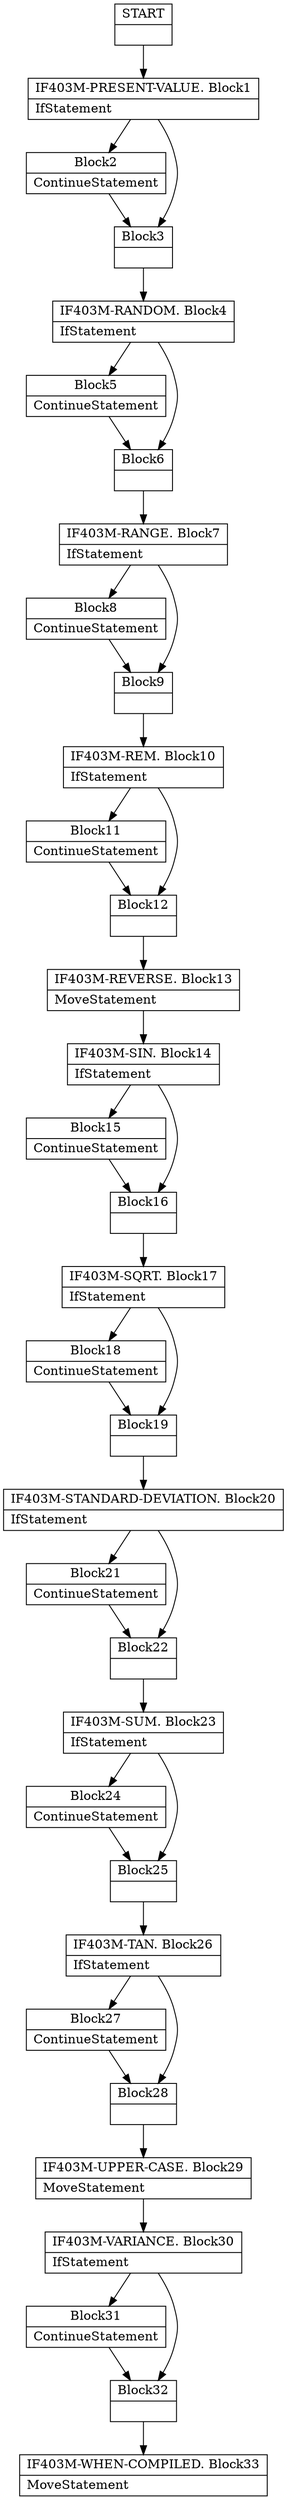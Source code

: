 digraph Cfg {
node [
shape = "record"
]

edge [
arrowtail = "empty"
]
Block0 [
label = "{START|}"
]
Block1 [
label = "{IF403M-PRESENT-VALUE. Block1|IfStatement\l}"
]
Block2 [
label = "{Block2|ContinueStatement\l}"
]
Block3 [
label = "{Block3|}"
]
Block4 [
label = "{IF403M-RANDOM. Block4|IfStatement\l}"
]
Block5 [
label = "{Block5|ContinueStatement\l}"
]
Block6 [
label = "{Block6|}"
]
Block7 [
label = "{IF403M-RANGE. Block7|IfStatement\l}"
]
Block8 [
label = "{Block8|ContinueStatement\l}"
]
Block9 [
label = "{Block9|}"
]
Block10 [
label = "{IF403M-REM. Block10|IfStatement\l}"
]
Block11 [
label = "{Block11|ContinueStatement\l}"
]
Block12 [
label = "{Block12|}"
]
Block13 [
label = "{IF403M-REVERSE. Block13|MoveStatement\l}"
]
Block14 [
label = "{IF403M-SIN. Block14|IfStatement\l}"
]
Block15 [
label = "{Block15|ContinueStatement\l}"
]
Block16 [
label = "{Block16|}"
]
Block17 [
label = "{IF403M-SQRT. Block17|IfStatement\l}"
]
Block18 [
label = "{Block18|ContinueStatement\l}"
]
Block19 [
label = "{Block19|}"
]
Block20 [
label = "{IF403M-STANDARD-DEVIATION. Block20|IfStatement\l}"
]
Block21 [
label = "{Block21|ContinueStatement\l}"
]
Block22 [
label = "{Block22|}"
]
Block23 [
label = "{IF403M-SUM. Block23|IfStatement\l}"
]
Block24 [
label = "{Block24|ContinueStatement\l}"
]
Block25 [
label = "{Block25|}"
]
Block26 [
label = "{IF403M-TAN. Block26|IfStatement\l}"
]
Block27 [
label = "{Block27|ContinueStatement\l}"
]
Block28 [
label = "{Block28|}"
]
Block29 [
label = "{IF403M-UPPER-CASE. Block29|MoveStatement\l}"
]
Block30 [
label = "{IF403M-VARIANCE. Block30|IfStatement\l}"
]
Block31 [
label = "{Block31|ContinueStatement\l}"
]
Block32 [
label = "{Block32|}"
]
Block33 [
label = "{IF403M-WHEN-COMPILED. Block33|MoveStatement\l}"
]
Block0 -> Block1
Block1 -> Block2
Block1 -> Block3
Block2 -> Block3
Block3 -> Block4
Block4 -> Block5
Block4 -> Block6
Block5 -> Block6
Block6 -> Block7
Block7 -> Block8
Block7 -> Block9
Block8 -> Block9
Block9 -> Block10
Block10 -> Block11
Block10 -> Block12
Block11 -> Block12
Block12 -> Block13
Block13 -> Block14
Block14 -> Block15
Block14 -> Block16
Block15 -> Block16
Block16 -> Block17
Block17 -> Block18
Block17 -> Block19
Block18 -> Block19
Block19 -> Block20
Block20 -> Block21
Block20 -> Block22
Block21 -> Block22
Block22 -> Block23
Block23 -> Block24
Block23 -> Block25
Block24 -> Block25
Block25 -> Block26
Block26 -> Block27
Block26 -> Block28
Block27 -> Block28
Block28 -> Block29
Block29 -> Block30
Block30 -> Block31
Block30 -> Block32
Block31 -> Block32
Block32 -> Block33

}

